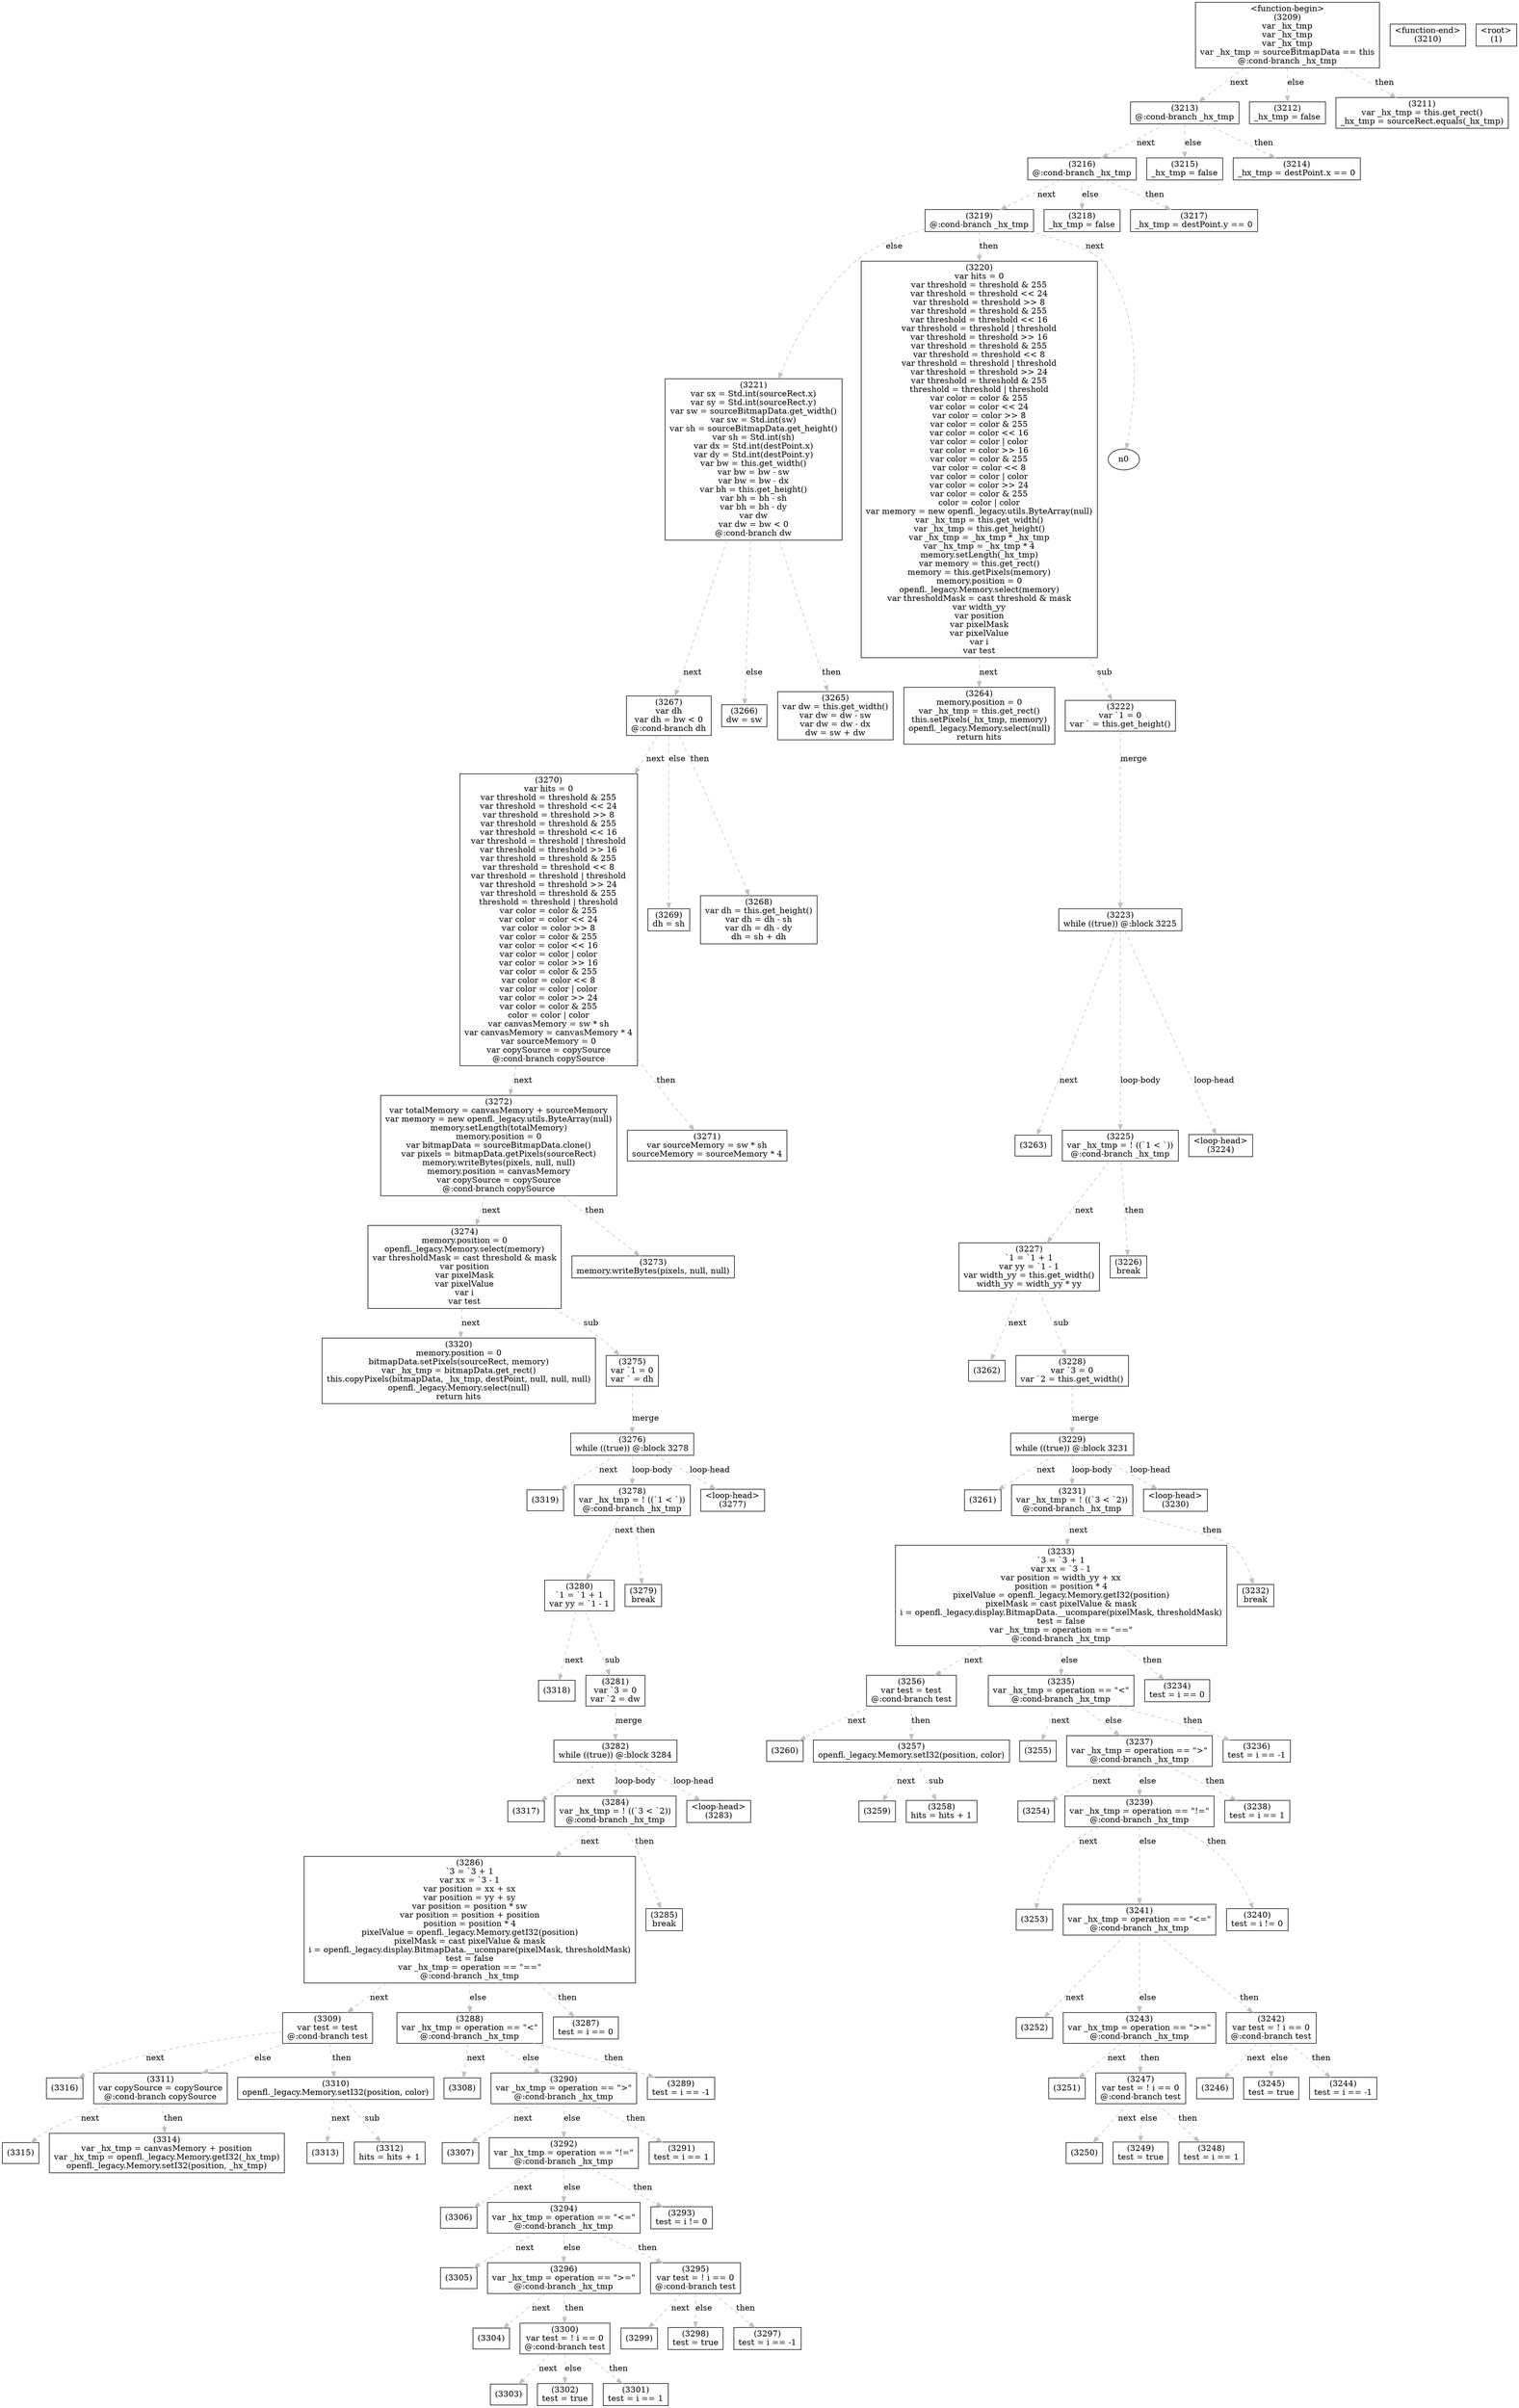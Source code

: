 digraph graphname {
n3320 [shape=box,label="(3320)\nmemory.position = 0\nbitmapData.setPixels(sourceRect, memory)\nvar _hx_tmp = bitmapData.get_rect()\nthis.copyPixels(bitmapData, _hx_tmp, destPoint, null, null, null)\nopenfl._legacy.Memory.select(null)\nreturn hits"];
n3319 [shape=box,label="(3319)"];
n3318 [shape=box,label="(3318)"];
n3317 [shape=box,label="(3317)"];
n3316 [shape=box,label="(3316)"];
n3315 [shape=box,label="(3315)"];
n3314 [shape=box,label="(3314)\nvar _hx_tmp = canvasMemory + position\nvar _hx_tmp = openfl._legacy.Memory.getI32(_hx_tmp)\nopenfl._legacy.Memory.setI32(position, _hx_tmp)"];
n3313 [shape=box,label="(3313)"];
n3312 [shape=box,label="(3312)\nhits = hits + 1"];
n3311 [shape=box,label="(3311)\nvar copySource = copySource\n@:cond-branch copySource"];
n3311 -> n3314[style="dashed",color="gray",label="then"];
n3311 -> n3315[style="dashed",color="gray",label="next"];
n3310 [shape=box,label="(3310)\nopenfl._legacy.Memory.setI32(position, color)"];
n3310 -> n3312[style="dashed",color="gray",label="sub"];
n3310 -> n3313[style="dashed",color="gray",label="next"];
n3309 [shape=box,label="(3309)\nvar test = test\n@:cond-branch test"];
n3309 -> n3310[style="dashed",color="gray",label="then"];
n3309 -> n3311[style="dashed",color="gray",label="else"];
n3309 -> n3316[style="dashed",color="gray",label="next"];
n3308 [shape=box,label="(3308)"];
n3307 [shape=box,label="(3307)"];
n3306 [shape=box,label="(3306)"];
n3305 [shape=box,label="(3305)"];
n3304 [shape=box,label="(3304)"];
n3303 [shape=box,label="(3303)"];
n3302 [shape=box,label="(3302)\ntest = true"];
n3301 [shape=box,label="(3301)\ntest = i == 1"];
n3300 [shape=box,label="(3300)\nvar test = ! i == 0\n@:cond-branch test"];
n3300 -> n3301[style="dashed",color="gray",label="then"];
n3300 -> n3302[style="dashed",color="gray",label="else"];
n3300 -> n3303[style="dashed",color="gray",label="next"];
n3299 [shape=box,label="(3299)"];
n3298 [shape=box,label="(3298)\ntest = true"];
n3297 [shape=box,label="(3297)\ntest = i == -1"];
n3296 [shape=box,label="(3296)\nvar _hx_tmp = operation == \">=\"\n@:cond-branch _hx_tmp"];
n3296 -> n3300[style="dashed",color="gray",label="then"];
n3296 -> n3304[style="dashed",color="gray",label="next"];
n3295 [shape=box,label="(3295)\nvar test = ! i == 0\n@:cond-branch test"];
n3295 -> n3297[style="dashed",color="gray",label="then"];
n3295 -> n3298[style="dashed",color="gray",label="else"];
n3295 -> n3299[style="dashed",color="gray",label="next"];
n3294 [shape=box,label="(3294)\nvar _hx_tmp = operation == \"<=\"\n@:cond-branch _hx_tmp"];
n3294 -> n3295[style="dashed",color="gray",label="then"];
n3294 -> n3296[style="dashed",color="gray",label="else"];
n3294 -> n3305[style="dashed",color="gray",label="next"];
n3293 [shape=box,label="(3293)\ntest = i != 0"];
n3292 [shape=box,label="(3292)\nvar _hx_tmp = operation == \"!=\"\n@:cond-branch _hx_tmp"];
n3292 -> n3293[style="dashed",color="gray",label="then"];
n3292 -> n3294[style="dashed",color="gray",label="else"];
n3292 -> n3306[style="dashed",color="gray",label="next"];
n3291 [shape=box,label="(3291)\ntest = i == 1"];
n3290 [shape=box,label="(3290)\nvar _hx_tmp = operation == \">\"\n@:cond-branch _hx_tmp"];
n3290 -> n3291[style="dashed",color="gray",label="then"];
n3290 -> n3292[style="dashed",color="gray",label="else"];
n3290 -> n3307[style="dashed",color="gray",label="next"];
n3289 [shape=box,label="(3289)\ntest = i == -1"];
n3288 [shape=box,label="(3288)\nvar _hx_tmp = operation == \"<\"\n@:cond-branch _hx_tmp"];
n3288 -> n3289[style="dashed",color="gray",label="then"];
n3288 -> n3290[style="dashed",color="gray",label="else"];
n3288 -> n3308[style="dashed",color="gray",label="next"];
n3287 [shape=box,label="(3287)\ntest = i == 0"];
n3286 [shape=box,label="(3286)\n`3 = `3 + 1\nvar xx = `3 - 1\nvar position = xx + sx\nvar position = yy + sy\nvar position = position * sw\nvar position = position + position\nposition = position * 4\npixelValue = openfl._legacy.Memory.getI32(position)\npixelMask = cast pixelValue & mask\ni = openfl._legacy.display.BitmapData.__ucompare(pixelMask, thresholdMask)\ntest = false\nvar _hx_tmp = operation == \"==\"\n@:cond-branch _hx_tmp"];
n3286 -> n3287[style="dashed",color="gray",label="then"];
n3286 -> n3288[style="dashed",color="gray",label="else"];
n3286 -> n3309[style="dashed",color="gray",label="next"];
n3285 [shape=box,label="(3285)\nbreak"];
n3284 [shape=box,label="(3284)\nvar _hx_tmp = ! ((`3 < `2))\n@:cond-branch _hx_tmp"];
n3284 -> n3285[style="dashed",color="gray",label="then"];
n3284 -> n3286[style="dashed",color="gray",label="next"];
n3283 [shape=box,label="<loop-head>
(3283)"];
n3282 [shape=box,label="(3282)\nwhile ((true)) @:block 3284"];
n3282 -> n3283[style="dashed",color="gray",label="loop-head"];
n3282 -> n3284[style="dashed",color="gray",label="loop-body"];
n3282 -> n3317[style="dashed",color="gray",label="next"];
n3281 [shape=box,label="(3281)\nvar `3 = 0\nvar `2 = dw"];
n3281 -> n3282[style="dashed",color="gray",label="merge"];
n3280 [shape=box,label="(3280)\n`1 = `1 + 1\nvar yy = `1 - 1"];
n3280 -> n3281[style="dashed",color="gray",label="sub"];
n3280 -> n3318[style="dashed",color="gray",label="next"];
n3279 [shape=box,label="(3279)\nbreak"];
n3278 [shape=box,label="(3278)\nvar _hx_tmp = ! ((`1 < `))\n@:cond-branch _hx_tmp"];
n3278 -> n3279[style="dashed",color="gray",label="then"];
n3278 -> n3280[style="dashed",color="gray",label="next"];
n3277 [shape=box,label="<loop-head>
(3277)"];
n3276 [shape=box,label="(3276)\nwhile ((true)) @:block 3278"];
n3276 -> n3277[style="dashed",color="gray",label="loop-head"];
n3276 -> n3278[style="dashed",color="gray",label="loop-body"];
n3276 -> n3319[style="dashed",color="gray",label="next"];
n3275 [shape=box,label="(3275)\nvar `1 = 0\nvar ` = dh"];
n3275 -> n3276[style="dashed",color="gray",label="merge"];
n3274 [shape=box,label="(3274)\nmemory.position = 0\nopenfl._legacy.Memory.select(memory)\nvar thresholdMask = cast threshold & mask\nvar position\nvar pixelMask\nvar pixelValue\nvar i\nvar test"];
n3274 -> n3275[style="dashed",color="gray",label="sub"];
n3274 -> n3320[style="dashed",color="gray",label="next"];
n3273 [shape=box,label="(3273)\nmemory.writeBytes(pixels, null, null)"];
n3272 [shape=box,label="(3272)\nvar totalMemory = canvasMemory + sourceMemory\nvar memory = new openfl._legacy.utils.ByteArray(null)\nmemory.setLength(totalMemory)\nmemory.position = 0\nvar bitmapData = sourceBitmapData.clone()\nvar pixels = bitmapData.getPixels(sourceRect)\nmemory.writeBytes(pixels, null, null)\nmemory.position = canvasMemory\nvar copySource = copySource\n@:cond-branch copySource"];
n3272 -> n3273[style="dashed",color="gray",label="then"];
n3272 -> n3274[style="dashed",color="gray",label="next"];
n3271 [shape=box,label="(3271)\nvar sourceMemory = sw * sh\nsourceMemory = sourceMemory * 4"];
n3270 [shape=box,label="(3270)\nvar hits = 0\nvar threshold = threshold & 255\nvar threshold = threshold << 24\nvar threshold = threshold >> 8\nvar threshold = threshold & 255\nvar threshold = threshold << 16\nvar threshold = threshold | threshold\nvar threshold = threshold >> 16\nvar threshold = threshold & 255\nvar threshold = threshold << 8\nvar threshold = threshold | threshold\nvar threshold = threshold >> 24\nvar threshold = threshold & 255\nthreshold = threshold | threshold\nvar color = color & 255\nvar color = color << 24\nvar color = color >> 8\nvar color = color & 255\nvar color = color << 16\nvar color = color | color\nvar color = color >> 16\nvar color = color & 255\nvar color = color << 8\nvar color = color | color\nvar color = color >> 24\nvar color = color & 255\ncolor = color | color\nvar canvasMemory = sw * sh\nvar canvasMemory = canvasMemory * 4\nvar sourceMemory = 0\nvar copySource = copySource\n@:cond-branch copySource"];
n3270 -> n3271[style="dashed",color="gray",label="then"];
n3270 -> n3272[style="dashed",color="gray",label="next"];
n3269 [shape=box,label="(3269)\ndh = sh"];
n3268 [shape=box,label="(3268)\nvar dh = this.get_height()\nvar dh = dh - sh\nvar dh = dh - dy\ndh = sh + dh"];
n3267 [shape=box,label="(3267)\nvar dh\nvar dh = bw < 0\n@:cond-branch dh"];
n3267 -> n3268[style="dashed",color="gray",label="then"];
n3267 -> n3269[style="dashed",color="gray",label="else"];
n3267 -> n3270[style="dashed",color="gray",label="next"];
n3266 [shape=box,label="(3266)\ndw = sw"];
n3265 [shape=box,label="(3265)\nvar dw = this.get_width()\nvar dw = dw - sw\nvar dw = dw - dx\ndw = sw + dw"];
n3264 [shape=box,label="(3264)\nmemory.position = 0\nvar _hx_tmp = this.get_rect()\nthis.setPixels(_hx_tmp, memory)\nopenfl._legacy.Memory.select(null)\nreturn hits"];
n3263 [shape=box,label="(3263)"];
n3262 [shape=box,label="(3262)"];
n3261 [shape=box,label="(3261)"];
n3260 [shape=box,label="(3260)"];
n3259 [shape=box,label="(3259)"];
n3258 [shape=box,label="(3258)\nhits = hits + 1"];
n3257 [shape=box,label="(3257)\nopenfl._legacy.Memory.setI32(position, color)"];
n3257 -> n3258[style="dashed",color="gray",label="sub"];
n3257 -> n3259[style="dashed",color="gray",label="next"];
n3256 [shape=box,label="(3256)\nvar test = test\n@:cond-branch test"];
n3256 -> n3257[style="dashed",color="gray",label="then"];
n3256 -> n3260[style="dashed",color="gray",label="next"];
n3255 [shape=box,label="(3255)"];
n3254 [shape=box,label="(3254)"];
n3253 [shape=box,label="(3253)"];
n3252 [shape=box,label="(3252)"];
n3251 [shape=box,label="(3251)"];
n3250 [shape=box,label="(3250)"];
n3249 [shape=box,label="(3249)\ntest = true"];
n3248 [shape=box,label="(3248)\ntest = i == 1"];
n3247 [shape=box,label="(3247)\nvar test = ! i == 0\n@:cond-branch test"];
n3247 -> n3248[style="dashed",color="gray",label="then"];
n3247 -> n3249[style="dashed",color="gray",label="else"];
n3247 -> n3250[style="dashed",color="gray",label="next"];
n3246 [shape=box,label="(3246)"];
n3245 [shape=box,label="(3245)\ntest = true"];
n3244 [shape=box,label="(3244)\ntest = i == -1"];
n3243 [shape=box,label="(3243)\nvar _hx_tmp = operation == \">=\"\n@:cond-branch _hx_tmp"];
n3243 -> n3247[style="dashed",color="gray",label="then"];
n3243 -> n3251[style="dashed",color="gray",label="next"];
n3242 [shape=box,label="(3242)\nvar test = ! i == 0\n@:cond-branch test"];
n3242 -> n3244[style="dashed",color="gray",label="then"];
n3242 -> n3245[style="dashed",color="gray",label="else"];
n3242 -> n3246[style="dashed",color="gray",label="next"];
n3241 [shape=box,label="(3241)\nvar _hx_tmp = operation == \"<=\"\n@:cond-branch _hx_tmp"];
n3241 -> n3242[style="dashed",color="gray",label="then"];
n3241 -> n3243[style="dashed",color="gray",label="else"];
n3241 -> n3252[style="dashed",color="gray",label="next"];
n3240 [shape=box,label="(3240)\ntest = i != 0"];
n3239 [shape=box,label="(3239)\nvar _hx_tmp = operation == \"!=\"\n@:cond-branch _hx_tmp"];
n3239 -> n3240[style="dashed",color="gray",label="then"];
n3239 -> n3241[style="dashed",color="gray",label="else"];
n3239 -> n3253[style="dashed",color="gray",label="next"];
n3238 [shape=box,label="(3238)\ntest = i == 1"];
n3237 [shape=box,label="(3237)\nvar _hx_tmp = operation == \">\"\n@:cond-branch _hx_tmp"];
n3237 -> n3238[style="dashed",color="gray",label="then"];
n3237 -> n3239[style="dashed",color="gray",label="else"];
n3237 -> n3254[style="dashed",color="gray",label="next"];
n3236 [shape=box,label="(3236)\ntest = i == -1"];
n3235 [shape=box,label="(3235)\nvar _hx_tmp = operation == \"<\"\n@:cond-branch _hx_tmp"];
n3235 -> n3236[style="dashed",color="gray",label="then"];
n3235 -> n3237[style="dashed",color="gray",label="else"];
n3235 -> n3255[style="dashed",color="gray",label="next"];
n3234 [shape=box,label="(3234)\ntest = i == 0"];
n3233 [shape=box,label="(3233)\n`3 = `3 + 1\nvar xx = `3 - 1\nvar position = width_yy + xx\nposition = position * 4\npixelValue = openfl._legacy.Memory.getI32(position)\npixelMask = cast pixelValue & mask\ni = openfl._legacy.display.BitmapData.__ucompare(pixelMask, thresholdMask)\ntest = false\nvar _hx_tmp = operation == \"==\"\n@:cond-branch _hx_tmp"];
n3233 -> n3234[style="dashed",color="gray",label="then"];
n3233 -> n3235[style="dashed",color="gray",label="else"];
n3233 -> n3256[style="dashed",color="gray",label="next"];
n3232 [shape=box,label="(3232)\nbreak"];
n3231 [shape=box,label="(3231)\nvar _hx_tmp = ! ((`3 < `2))\n@:cond-branch _hx_tmp"];
n3231 -> n3232[style="dashed",color="gray",label="then"];
n3231 -> n3233[style="dashed",color="gray",label="next"];
n3230 [shape=box,label="<loop-head>
(3230)"];
n3229 [shape=box,label="(3229)\nwhile ((true)) @:block 3231"];
n3229 -> n3230[style="dashed",color="gray",label="loop-head"];
n3229 -> n3231[style="dashed",color="gray",label="loop-body"];
n3229 -> n3261[style="dashed",color="gray",label="next"];
n3228 [shape=box,label="(3228)\nvar `3 = 0\nvar `2 = this.get_width()"];
n3228 -> n3229[style="dashed",color="gray",label="merge"];
n3227 [shape=box,label="(3227)\n`1 = `1 + 1\nvar yy = `1 - 1\nvar width_yy = this.get_width()\nwidth_yy = width_yy * yy"];
n3227 -> n3228[style="dashed",color="gray",label="sub"];
n3227 -> n3262[style="dashed",color="gray",label="next"];
n3226 [shape=box,label="(3226)\nbreak"];
n3225 [shape=box,label="(3225)\nvar _hx_tmp = ! ((`1 < `))\n@:cond-branch _hx_tmp"];
n3225 -> n3226[style="dashed",color="gray",label="then"];
n3225 -> n3227[style="dashed",color="gray",label="next"];
n3224 [shape=box,label="<loop-head>
(3224)"];
n3223 [shape=box,label="(3223)\nwhile ((true)) @:block 3225"];
n3223 -> n3224[style="dashed",color="gray",label="loop-head"];
n3223 -> n3225[style="dashed",color="gray",label="loop-body"];
n3223 -> n3263[style="dashed",color="gray",label="next"];
n3222 [shape=box,label="(3222)\nvar `1 = 0\nvar ` = this.get_height()"];
n3222 -> n3223[style="dashed",color="gray",label="merge"];
n3221 [shape=box,label="(3221)\nvar sx = Std.int(sourceRect.x)\nvar sy = Std.int(sourceRect.y)\nvar sw = sourceBitmapData.get_width()\nvar sw = Std.int(sw)\nvar sh = sourceBitmapData.get_height()\nvar sh = Std.int(sh)\nvar dx = Std.int(destPoint.x)\nvar dy = Std.int(destPoint.y)\nvar bw = this.get_width()\nvar bw = bw - sw\nvar bw = bw - dx\nvar bh = this.get_height()\nvar bh = bh - sh\nvar bh = bh - dy\nvar dw\nvar dw = bw < 0\n@:cond-branch dw"];
n3221 -> n3265[style="dashed",color="gray",label="then"];
n3221 -> n3266[style="dashed",color="gray",label="else"];
n3221 -> n3267[style="dashed",color="gray",label="next"];
n3220 [shape=box,label="(3220)\nvar hits = 0\nvar threshold = threshold & 255\nvar threshold = threshold << 24\nvar threshold = threshold >> 8\nvar threshold = threshold & 255\nvar threshold = threshold << 16\nvar threshold = threshold | threshold\nvar threshold = threshold >> 16\nvar threshold = threshold & 255\nvar threshold = threshold << 8\nvar threshold = threshold | threshold\nvar threshold = threshold >> 24\nvar threshold = threshold & 255\nthreshold = threshold | threshold\nvar color = color & 255\nvar color = color << 24\nvar color = color >> 8\nvar color = color & 255\nvar color = color << 16\nvar color = color | color\nvar color = color >> 16\nvar color = color & 255\nvar color = color << 8\nvar color = color | color\nvar color = color >> 24\nvar color = color & 255\ncolor = color | color\nvar memory = new openfl._legacy.utils.ByteArray(null)\nvar _hx_tmp = this.get_width()\nvar _hx_tmp = this.get_height()\nvar _hx_tmp = _hx_tmp * _hx_tmp\nvar _hx_tmp = _hx_tmp * 4\nmemory.setLength(_hx_tmp)\nvar memory = this.get_rect()\nmemory = this.getPixels(memory)\nmemory.position = 0\nopenfl._legacy.Memory.select(memory)\nvar thresholdMask = cast threshold & mask\nvar width_yy\nvar position\nvar pixelMask\nvar pixelValue\nvar i\nvar test"];
n3220 -> n3222[style="dashed",color="gray",label="sub"];
n3220 -> n3264[style="dashed",color="gray",label="next"];
n3219 [shape=box,label="(3219)\n@:cond-branch _hx_tmp"];
n3219 -> n3220[style="dashed",color="gray",label="then"];
n3219 -> n3221[style="dashed",color="gray",label="else"];
n3219 -> n0[style="dashed",color="gray",label="next"];
n3218 [shape=box,label="(3218)\n_hx_tmp = false"];
n3217 [shape=box,label="(3217)\n_hx_tmp = destPoint.y == 0"];
n3216 [shape=box,label="(3216)\n@:cond-branch _hx_tmp"];
n3216 -> n3217[style="dashed",color="gray",label="then"];
n3216 -> n3218[style="dashed",color="gray",label="else"];
n3216 -> n3219[style="dashed",color="gray",label="next"];
n3215 [shape=box,label="(3215)\n_hx_tmp = false"];
n3214 [shape=box,label="(3214)\n_hx_tmp = destPoint.x == 0"];
n3213 [shape=box,label="(3213)\n@:cond-branch _hx_tmp"];
n3213 -> n3214[style="dashed",color="gray",label="then"];
n3213 -> n3215[style="dashed",color="gray",label="else"];
n3213 -> n3216[style="dashed",color="gray",label="next"];
n3212 [shape=box,label="(3212)\n_hx_tmp = false"];
n3211 [shape=box,label="(3211)\nvar _hx_tmp = this.get_rect()\n_hx_tmp = sourceRect.equals(_hx_tmp)"];
n3210 [shape=box,label="<function-end>
(3210)"];
n3209 [shape=box,label="<function-begin>
(3209)\nvar _hx_tmp\nvar _hx_tmp\nvar _hx_tmp\nvar _hx_tmp = sourceBitmapData == this\n@:cond-branch _hx_tmp"];
n3209 -> n3211[style="dashed",color="gray",label="then"];
n3209 -> n3212[style="dashed",color="gray",label="else"];
n3209 -> n3213[style="dashed",color="gray",label="next"];
n1 [shape=box,label="<root>
(1)"];
}
